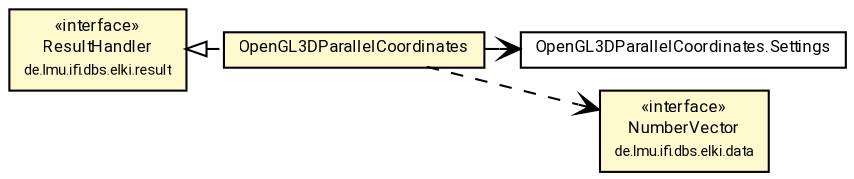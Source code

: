 #!/usr/local/bin/dot
#
# Class diagram 
# Generated by UMLGraph version R5_7_2-60-g0e99a6 (http://www.spinellis.gr/umlgraph/)
#

digraph G {
	graph [fontnames="svg"]
	edge [fontname="Roboto",fontsize=7,labelfontname="Roboto",labelfontsize=7,color="black"];
	node [fontname="Roboto",fontcolor="black",fontsize=8,shape=plaintext,margin=0,width=0,height=0];
	nodesep=0.15;
	ranksep=0.25;
	rankdir=LR;
	// de.lmu.ifi.dbs.elki.visualization.parallel3d.OpenGL3DParallelCoordinates<O extends de.lmu.ifi.dbs.elki.data.NumberVector>
	c7704967 [label=<<table title="de.lmu.ifi.dbs.elki.visualization.parallel3d.OpenGL3DParallelCoordinates" border="0" cellborder="1" cellspacing="0" cellpadding="2" bgcolor="lemonChiffon" href="OpenGL3DParallelCoordinates.html" target="_parent">
		<tr><td><table border="0" cellspacing="0" cellpadding="1">
		<tr><td align="center" balign="center"> <font face="Roboto">OpenGL3DParallelCoordinates</font> </td></tr>
		</table></td></tr>
		</table>>, URL="OpenGL3DParallelCoordinates.html"];
	// de.lmu.ifi.dbs.elki.visualization.parallel3d.OpenGL3DParallelCoordinates.Settings<O>
	c7704968 [label=<<table title="de.lmu.ifi.dbs.elki.visualization.parallel3d.OpenGL3DParallelCoordinates.Settings" border="0" cellborder="1" cellspacing="0" cellpadding="2" href="OpenGL3DParallelCoordinates.Settings.html" target="_parent">
		<tr><td><table border="0" cellspacing="0" cellpadding="1">
		<tr><td align="center" balign="center"> <font face="Roboto">OpenGL3DParallelCoordinates.Settings</font> </td></tr>
		</table></td></tr>
		</table>>, URL="OpenGL3DParallelCoordinates.Settings.html"];
	// de.lmu.ifi.dbs.elki.result.ResultHandler
	c7705833 [label=<<table title="de.lmu.ifi.dbs.elki.result.ResultHandler" border="0" cellborder="1" cellspacing="0" cellpadding="2" bgcolor="LemonChiffon" href="../../result/ResultHandler.html" target="_parent">
		<tr><td><table border="0" cellspacing="0" cellpadding="1">
		<tr><td align="center" balign="center"> &#171;interface&#187; </td></tr>
		<tr><td align="center" balign="center"> <font face="Roboto">ResultHandler</font> </td></tr>
		<tr><td align="center" balign="center"> <font face="Roboto" point-size="7.0">de.lmu.ifi.dbs.elki.result</font> </td></tr>
		</table></td></tr>
		</table>>, URL="../../result/ResultHandler.html"];
	// de.lmu.ifi.dbs.elki.data.NumberVector
	c7705945 [label=<<table title="de.lmu.ifi.dbs.elki.data.NumberVector" border="0" cellborder="1" cellspacing="0" cellpadding="2" bgcolor="LemonChiffon" href="../../data/NumberVector.html" target="_parent">
		<tr><td><table border="0" cellspacing="0" cellpadding="1">
		<tr><td align="center" balign="center"> &#171;interface&#187; </td></tr>
		<tr><td align="center" balign="center"> <font face="Roboto">NumberVector</font> </td></tr>
		<tr><td align="center" balign="center"> <font face="Roboto" point-size="7.0">de.lmu.ifi.dbs.elki.data</font> </td></tr>
		</table></td></tr>
		</table>>, URL="../../data/NumberVector.html"];
	// de.lmu.ifi.dbs.elki.visualization.parallel3d.OpenGL3DParallelCoordinates<O extends de.lmu.ifi.dbs.elki.data.NumberVector> implements de.lmu.ifi.dbs.elki.result.ResultHandler
	c7705833 -> c7704967 [arrowtail=empty,style=dashed,dir=back,weight=9];
	// de.lmu.ifi.dbs.elki.visualization.parallel3d.OpenGL3DParallelCoordinates<O extends de.lmu.ifi.dbs.elki.data.NumberVector> navassoc de.lmu.ifi.dbs.elki.visualization.parallel3d.OpenGL3DParallelCoordinates.Settings<O>
	c7704967 -> c7704968 [arrowhead=open,weight=1];
	// de.lmu.ifi.dbs.elki.visualization.parallel3d.OpenGL3DParallelCoordinates<O extends de.lmu.ifi.dbs.elki.data.NumberVector> depend de.lmu.ifi.dbs.elki.data.NumberVector
	c7704967 -> c7705945 [arrowhead=open,style=dashed,weight=0];
}

